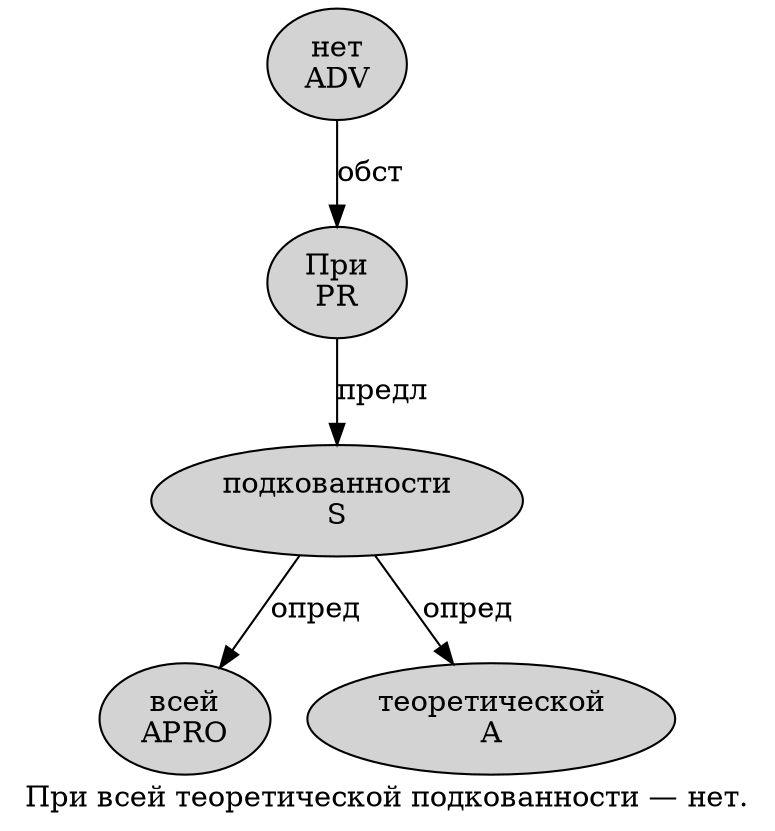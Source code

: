 digraph SENTENCE_1229 {
	graph [label="При всей теоретической подкованности — нет."]
	node [style=filled]
		0 [label="При
PR" color="" fillcolor=lightgray penwidth=1 shape=ellipse]
		1 [label="всей
APRO" color="" fillcolor=lightgray penwidth=1 shape=ellipse]
		2 [label="теоретической
A" color="" fillcolor=lightgray penwidth=1 shape=ellipse]
		3 [label="подкованности
S" color="" fillcolor=lightgray penwidth=1 shape=ellipse]
		5 [label="нет
ADV" color="" fillcolor=lightgray penwidth=1 shape=ellipse]
			3 -> 1 [label="опред"]
			3 -> 2 [label="опред"]
			5 -> 0 [label="обст"]
			0 -> 3 [label="предл"]
}
